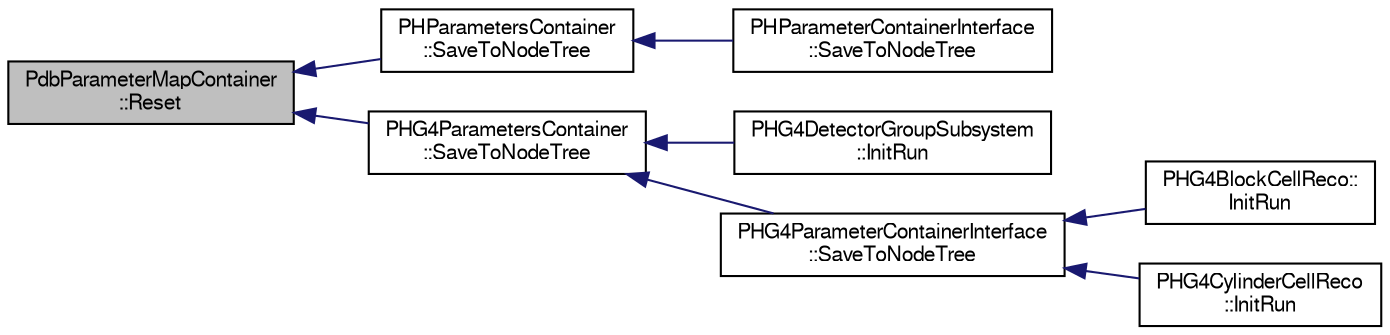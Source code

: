 digraph "PdbParameterMapContainer::Reset"
{
  bgcolor="transparent";
  edge [fontname="FreeSans",fontsize="10",labelfontname="FreeSans",labelfontsize="10"];
  node [fontname="FreeSans",fontsize="10",shape=record];
  rankdir="LR";
  Node1 [label="PdbParameterMapContainer\l::Reset",height=0.2,width=0.4,color="black", fillcolor="grey75", style="filled" fontcolor="black"];
  Node1 -> Node2 [dir="back",color="midnightblue",fontsize="10",style="solid",fontname="FreeSans"];
  Node2 [label="PHParametersContainer\l::SaveToNodeTree",height=0.2,width=0.4,color="black",URL="$d7/d6b/classPHParametersContainer.html#aaead8ac42db247baa239c4b236b427c5"];
  Node2 -> Node3 [dir="back",color="midnightblue",fontsize="10",style="solid",fontname="FreeSans"];
  Node3 [label="PHParameterContainerInterface\l::SaveToNodeTree",height=0.2,width=0.4,color="black",URL="$da/d11/classPHParameterContainerInterface.html#aca8df1df6b4d8744ae9abaeec7bca577"];
  Node1 -> Node4 [dir="back",color="midnightblue",fontsize="10",style="solid",fontname="FreeSans"];
  Node4 [label="PHG4ParametersContainer\l::SaveToNodeTree",height=0.2,width=0.4,color="black",URL="$d5/d5f/classPHG4ParametersContainer.html#abfd08175f90af59f99bddd1e525ed741"];
  Node4 -> Node5 [dir="back",color="midnightblue",fontsize="10",style="solid",fontname="FreeSans"];
  Node5 [label="PHG4DetectorGroupSubsystem\l::InitRun",height=0.2,width=0.4,color="black",URL="$d7/d7f/classPHG4DetectorGroupSubsystem.html#a9c1bbc352e506b9b598fcd4d34ea279e"];
  Node4 -> Node6 [dir="back",color="midnightblue",fontsize="10",style="solid",fontname="FreeSans"];
  Node6 [label="PHG4ParameterContainerInterface\l::SaveToNodeTree",height=0.2,width=0.4,color="black",URL="$d4/d69/classPHG4ParameterContainerInterface.html#a6b24bc0f392443a93edb87226273d1ac"];
  Node6 -> Node7 [dir="back",color="midnightblue",fontsize="10",style="solid",fontname="FreeSans"];
  Node7 [label="PHG4BlockCellReco::\lInitRun",height=0.2,width=0.4,color="black",URL="$df/d5e/classPHG4BlockCellReco.html#aa62bbe31407e5e4c80f541dbd5c18aa4",tooltip="module initialization "];
  Node6 -> Node8 [dir="back",color="midnightblue",fontsize="10",style="solid",fontname="FreeSans"];
  Node8 [label="PHG4CylinderCellReco\l::InitRun",height=0.2,width=0.4,color="black",URL="$d5/dd0/classPHG4CylinderCellReco.html#ada869396a39d11561fcbb85572446310",tooltip="module initialization "];
}
